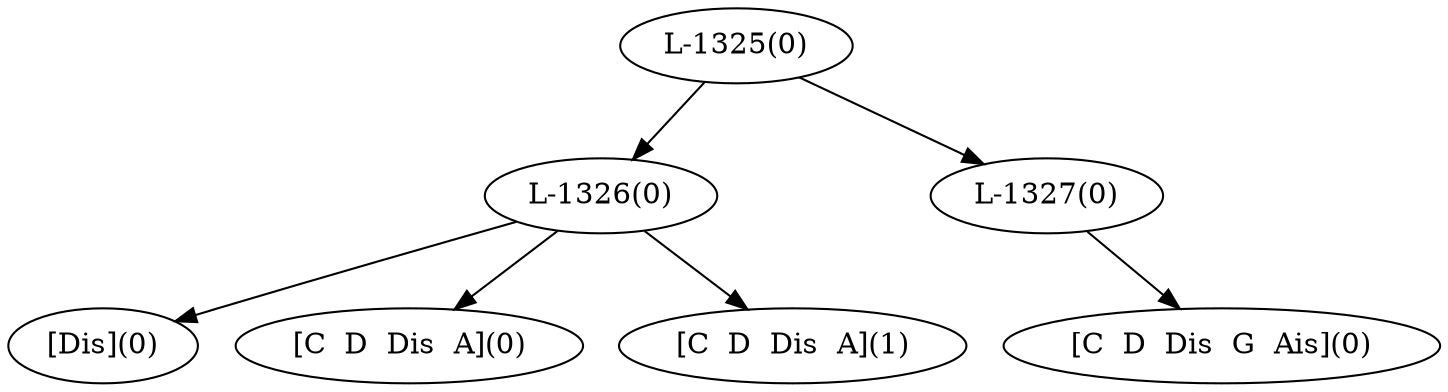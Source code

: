 digraph sample{
"L-1326(0)"->"[Dis](0)"
"L-1326(0)"->"[C  D  Dis  A](0)"
"L-1326(0)"->"[C  D  Dis  A](1)"
"L-1327(0)"->"[C  D  Dis  G  Ais](0)"
"L-1325(0)"->"L-1326(0)"
"L-1325(0)"->"L-1327(0)"
{rank = min; "L-1325(0)"}
{rank = same; "L-1326(0)"; "L-1327(0)";}
{rank = max; "[C  D  Dis  A](0)"; "[C  D  Dis  A](1)"; "[C  D  Dis  G  Ais](0)"; "[Dis](0)";}
}